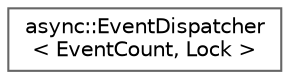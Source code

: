 digraph "Graphical Class Hierarchy"
{
 // LATEX_PDF_SIZE
  bgcolor="transparent";
  edge [fontname=Helvetica,fontsize=10,labelfontname=Helvetica,labelfontsize=10];
  node [fontname=Helvetica,fontsize=10,shape=box,height=0.2,width=0.4];
  rankdir="LR";
  Node0 [id="Node000000",label="async::EventDispatcher\l\< EventCount, Lock \>",height=0.2,width=0.4,color="grey40", fillcolor="white", style="filled",URL="$de/dde/classasync_1_1EventDispatcher.html",tooltip=" "];
}
